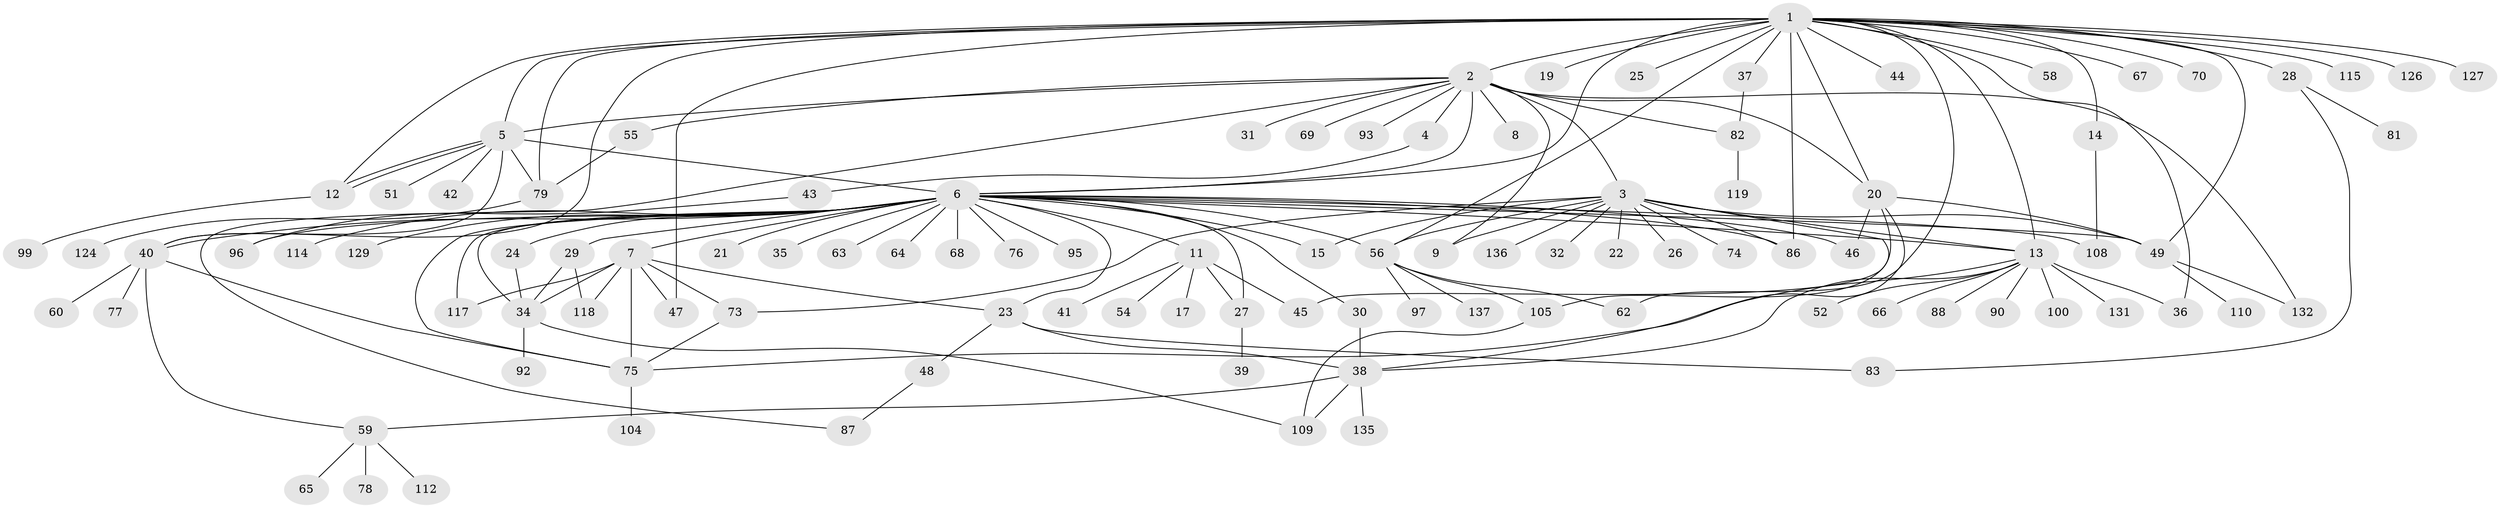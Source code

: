 // Generated by graph-tools (version 1.1) at 2025/52/02/27/25 19:52:00]
// undirected, 103 vertices, 153 edges
graph export_dot {
graph [start="1"]
  node [color=gray90,style=filled];
  1 [super="+16"];
  2 [super="+18"];
  3 [super="+121"];
  4;
  5 [super="+120"];
  6 [super="+10"];
  7 [super="+106"];
  8;
  9 [super="+130"];
  11;
  12 [super="+98"];
  13 [super="+101"];
  14;
  15;
  17 [super="+111"];
  19;
  20 [super="+91"];
  21;
  22;
  23;
  24;
  25 [super="+102"];
  26;
  27 [super="+33"];
  28;
  29 [super="+53"];
  30 [super="+94"];
  31;
  32;
  34;
  35;
  36;
  37 [super="+107"];
  38 [super="+57"];
  39;
  40 [super="+50"];
  41;
  42;
  43 [super="+71"];
  44;
  45;
  46;
  47 [super="+84"];
  48 [super="+89"];
  49 [super="+85"];
  51;
  52 [super="+72"];
  54;
  55;
  56 [super="+61"];
  58;
  59 [super="+113"];
  60;
  62;
  63;
  64 [super="+116"];
  65;
  66;
  67;
  68;
  69;
  70;
  73;
  74 [super="+80"];
  75 [super="+134"];
  76;
  77 [super="+122"];
  78;
  79 [super="+123"];
  81 [super="+103"];
  82;
  83 [super="+125"];
  86;
  87;
  88;
  90;
  92;
  93;
  95;
  96 [super="+128"];
  97;
  99;
  100;
  104;
  105;
  108 [super="+133"];
  109;
  110;
  112;
  114;
  115;
  117;
  118;
  119;
  124;
  126;
  127;
  129;
  131;
  132;
  135;
  136;
  137;
  1 -- 2;
  1 -- 5 [weight=2];
  1 -- 12;
  1 -- 14;
  1 -- 36 [weight=2];
  1 -- 37 [weight=2];
  1 -- 49;
  1 -- 86;
  1 -- 127;
  1 -- 67;
  1 -- 6;
  1 -- 70;
  1 -- 79 [weight=2];
  1 -- 19;
  1 -- 20;
  1 -- 25;
  1 -- 28;
  1 -- 126;
  1 -- 40 [weight=2];
  1 -- 44;
  1 -- 47;
  1 -- 115;
  1 -- 56;
  1 -- 58;
  1 -- 62;
  1 -- 13;
  2 -- 3;
  2 -- 4;
  2 -- 8;
  2 -- 20;
  2 -- 31;
  2 -- 55;
  2 -- 69;
  2 -- 82;
  2 -- 87;
  2 -- 93;
  2 -- 132;
  2 -- 6;
  2 -- 5;
  2 -- 9;
  3 -- 9;
  3 -- 13;
  3 -- 15;
  3 -- 22;
  3 -- 26;
  3 -- 32;
  3 -- 49 [weight=2];
  3 -- 56;
  3 -- 73;
  3 -- 74;
  3 -- 86;
  3 -- 105;
  3 -- 136;
  4 -- 43;
  5 -- 6;
  5 -- 12;
  5 -- 12;
  5 -- 40;
  5 -- 42;
  5 -- 51;
  5 -- 79;
  6 -- 7 [weight=2];
  6 -- 13 [weight=2];
  6 -- 24;
  6 -- 30;
  6 -- 35;
  6 -- 46;
  6 -- 64;
  6 -- 68 [weight=2];
  6 -- 96 [weight=2];
  6 -- 129;
  6 -- 56;
  6 -- 11;
  6 -- 75;
  6 -- 76;
  6 -- 15;
  6 -- 21;
  6 -- 23;
  6 -- 86;
  6 -- 29 [weight=2];
  6 -- 95;
  6 -- 34;
  6 -- 108;
  6 -- 114;
  6 -- 117;
  6 -- 63;
  6 -- 27 [weight=2];
  6 -- 40;
  6 -- 49;
  7 -- 34;
  7 -- 47;
  7 -- 73;
  7 -- 75 [weight=3];
  7 -- 117;
  7 -- 23;
  7 -- 118;
  11 -- 17;
  11 -- 27;
  11 -- 41;
  11 -- 45;
  11 -- 54;
  12 -- 99;
  13 -- 36;
  13 -- 52;
  13 -- 66;
  13 -- 75;
  13 -- 88;
  13 -- 90;
  13 -- 100;
  13 -- 131;
  13 -- 38;
  14 -- 108;
  20 -- 38;
  20 -- 45;
  20 -- 46;
  20 -- 49;
  23 -- 38;
  23 -- 48;
  23 -- 83;
  24 -- 34;
  27 -- 39;
  28 -- 81;
  28 -- 83;
  29 -- 34;
  29 -- 118;
  30 -- 38;
  34 -- 92;
  34 -- 109;
  37 -- 82;
  38 -- 59;
  38 -- 109;
  38 -- 135;
  40 -- 60;
  40 -- 75 [weight=2];
  40 -- 59;
  40 -- 77;
  43 -- 96;
  48 -- 87;
  49 -- 110;
  49 -- 132;
  55 -- 79;
  56 -- 62;
  56 -- 97;
  56 -- 105;
  56 -- 137;
  59 -- 65;
  59 -- 78;
  59 -- 112;
  73 -- 75;
  75 -- 104;
  79 -- 124;
  82 -- 119;
  105 -- 109;
}
